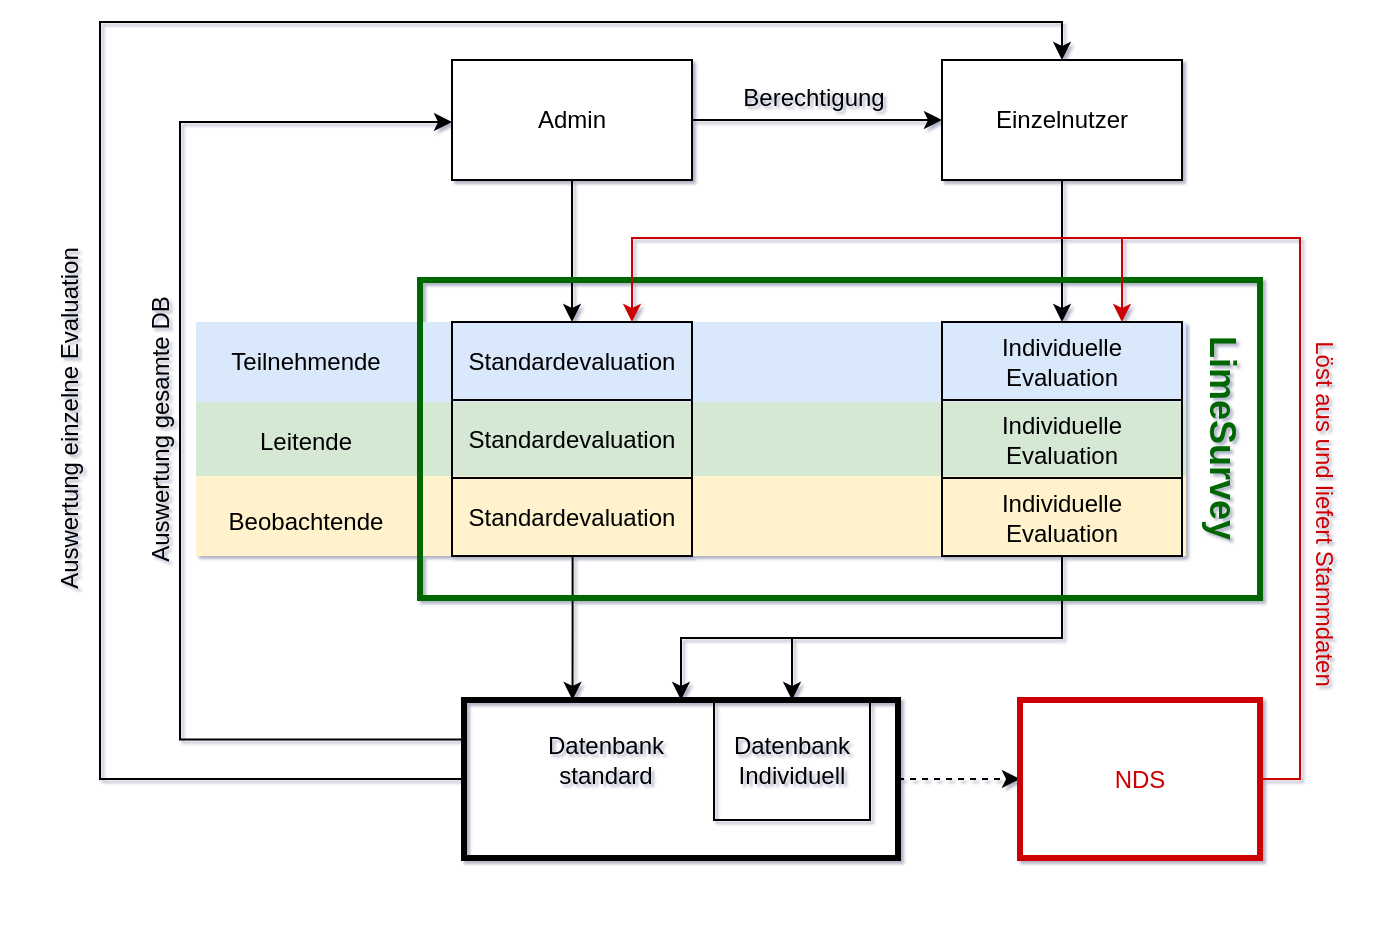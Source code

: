 <mxfile type="github" version="10.6.0"><diagram id="h6Z8vJRAK7DyultmtkcZ" name="Page-1"><mxGraphModel grid="1" dx="858" dy="572" gridSize="10" guides="1" tooltips="1" connect="1" arrows="1" fold="1" page="1" pageScale="1" pageWidth="827" pageHeight="1169" math="0" shadow="1"><root><mxCell id="0" /><mxCell id="1" parent="0" /><mxCell id="cDXqySwd11SMpDHeiXQ6-48" value="" parent="1" vertex="1" style="rounded=0;whiteSpace=wrap;html=1;strokeColor=none;strokeWidth=3;fillColor=none;fontColor=#000000;"><mxGeometry as="geometry" height="469" width="690" y="81" x="90" /></mxCell><mxCell id="cDXqySwd11SMpDHeiXQ6-14" parent="1" style="edgeStyle=orthogonalEdgeStyle;rounded=0;orthogonalLoop=1;jettySize=auto;html=1;entryX=0.5;entryY=0;entryDx=0;entryDy=0;" edge="1" target="cDXqySwd11SMpDHeiXQ6-2" source="FpSBOAo2yKhDHIRfUsUA-1"><mxGeometry as="geometry" relative="1" /></mxCell><mxCell id="cDXqySwd11SMpDHeiXQ6-17" parent="1" style="edgeStyle=orthogonalEdgeStyle;rounded=0;orthogonalLoop=1;jettySize=auto;html=1;" edge="1" target="cDXqySwd11SMpDHeiXQ6-1" source="FpSBOAo2yKhDHIRfUsUA-1"><mxGeometry as="geometry" relative="1"><mxPoint as="targetPoint" y="141.0" x="496" /></mxGeometry></mxCell><mxCell id="FpSBOAo2yKhDHIRfUsUA-1" value="Admin" parent="1" vertex="1" style="rounded=0;whiteSpace=wrap;html=1;"><mxGeometry as="geometry" height="60" width="120" y="111" x="316" /></mxCell><mxCell id="cDXqySwd11SMpDHeiXQ6-15" parent="1" style="edgeStyle=orthogonalEdgeStyle;rounded=0;orthogonalLoop=1;jettySize=auto;html=1;entryX=0.5;entryY=0;entryDx=0;entryDy=0;" edge="1" target="cDXqySwd11SMpDHeiXQ6-3" source="cDXqySwd11SMpDHeiXQ6-1"><mxGeometry as="geometry" relative="1" /></mxCell><mxCell id="cDXqySwd11SMpDHeiXQ6-1" value="Einzelnutzer" parent="1" vertex="1" style="rounded=0;whiteSpace=wrap;html=1;"><mxGeometry as="geometry" height="60" width="120" y="111" x="561" /></mxCell><mxCell id="cDXqySwd11SMpDHeiXQ6-5" value="" parent="1" vertex="1" style="rounded=0;whiteSpace=wrap;html=1;fillColor=#d5e8d4;strokeColor=none;"><mxGeometry as="geometry" height="39" width="495" y="282" x="188" /></mxCell><mxCell id="cDXqySwd11SMpDHeiXQ6-6" value="" parent="1" vertex="1" style="rounded=0;whiteSpace=wrap;html=1;fillColor=#fff2cc;strokeColor=none;"><mxGeometry as="geometry" height="40" width="495" y="319" x="188" /></mxCell><mxCell id="cDXqySwd11SMpDHeiXQ6-4" value="" parent="1" vertex="1" style="rounded=0;whiteSpace=wrap;html=1;fillColor=#dae8fc;strokeColor=none;"><mxGeometry as="geometry" height="40" width="495" y="242" x="188" /></mxCell><mxCell id="cDXqySwd11SMpDHeiXQ6-3" value="Individuelle Evaluation&lt;br&gt;" parent="1" vertex="1" style="rounded=0;whiteSpace=wrap;html=1;fillColor=none;"><mxGeometry as="geometry" height="39" width="120" y="242" x="561" /></mxCell><mxCell id="cDXqySwd11SMpDHeiXQ6-2" value="Standardevaluation" parent="1" vertex="1" style="rounded=0;whiteSpace=wrap;html=1;fillColor=none;"><mxGeometry as="geometry" height="39" width="120" y="242" x="316" /></mxCell><mxCell id="cDXqySwd11SMpDHeiXQ6-7" value="Teilnehmende&lt;br&gt;" parent="1" vertex="1" style="text;html=1;strokeColor=none;fillColor=none;align=center;verticalAlign=middle;whiteSpace=wrap;rounded=0;"><mxGeometry as="geometry" height="20" width="90" y="252" x="198" /></mxCell><mxCell id="cDXqySwd11SMpDHeiXQ6-8" value="Leitende&lt;br&gt;" parent="1" vertex="1" style="text;html=1;strokeColor=none;fillColor=none;align=center;verticalAlign=middle;whiteSpace=wrap;rounded=0;"><mxGeometry as="geometry" height="20" width="90" y="291.5" x="198" /></mxCell><mxCell id="cDXqySwd11SMpDHeiXQ6-9" value="Beobachtende&lt;br&gt;" parent="1" vertex="1" style="text;html=1;strokeColor=none;fillColor=none;align=center;verticalAlign=middle;whiteSpace=wrap;rounded=0;"><mxGeometry as="geometry" height="20" width="90" y="332" x="198" /></mxCell><mxCell id="cDXqySwd11SMpDHeiXQ6-10" value="&lt;span&gt;Standardevaluation&lt;/span&gt;" parent="1" vertex="1" style="rounded=0;whiteSpace=wrap;html=1;fillColor=none;"><mxGeometry as="geometry" height="39" width="120" y="281" x="316" /></mxCell><mxCell id="cDXqySwd11SMpDHeiXQ6-11" value="Individuelle &lt;span&gt;Evaluation&lt;/span&gt;&lt;br&gt;" parent="1" vertex="1" style="rounded=0;whiteSpace=wrap;html=1;fillColor=none;"><mxGeometry as="geometry" height="39" width="120" y="281" x="561" /></mxCell><mxCell id="cDXqySwd11SMpDHeiXQ6-24" parent="1" style="edgeStyle=orthogonalEdgeStyle;rounded=0;orthogonalLoop=1;jettySize=auto;html=1;entryX=0.25;entryY=0;entryDx=0;entryDy=0;" edge="1" target="cDXqySwd11SMpDHeiXQ6-22" source="cDXqySwd11SMpDHeiXQ6-12"><mxGeometry as="geometry" relative="1"><Array as="points"><mxPoint y="395" x="376" /></Array></mxGeometry></mxCell><mxCell id="cDXqySwd11SMpDHeiXQ6-12" value="&lt;span&gt;Standardevaluation&lt;/span&gt;" parent="1" vertex="1" style="rounded=0;whiteSpace=wrap;html=1;fillColor=none;"><mxGeometry as="geometry" height="39" width="120" y="320" x="316" /></mxCell><mxCell id="cDXqySwd11SMpDHeiXQ6-26" parent="1" style="edgeStyle=orthogonalEdgeStyle;rounded=0;orthogonalLoop=1;jettySize=auto;html=1;exitX=0.5;exitY=1;exitDx=0;exitDy=0;entryX=0.5;entryY=0;entryDx=0;entryDy=0;" edge="1" target="cDXqySwd11SMpDHeiXQ6-22" source="cDXqySwd11SMpDHeiXQ6-13"><mxGeometry as="geometry" relative="1"><Array as="points"><mxPoint y="400" x="621" /><mxPoint y="400" x="430" /></Array></mxGeometry></mxCell><mxCell id="cDXqySwd11SMpDHeiXQ6-40" parent="1" style="edgeStyle=orthogonalEdgeStyle;rounded=0;orthogonalLoop=1;jettySize=auto;html=1;entryX=0.5;entryY=0;entryDx=0;entryDy=0;fontColor=#000000;exitX=0.5;exitY=1;exitDx=0;exitDy=0;" edge="1" target="cDXqySwd11SMpDHeiXQ6-23" source="cDXqySwd11SMpDHeiXQ6-13"><mxGeometry as="geometry" relative="1"><Array as="points"><mxPoint y="400" x="621" /><mxPoint y="400" x="486" /></Array></mxGeometry></mxCell><mxCell id="cDXqySwd11SMpDHeiXQ6-13" value="Individuelle &lt;span&gt;Evaluation&lt;/span&gt;&lt;br&gt;" parent="1" vertex="1" style="rounded=0;whiteSpace=wrap;html=1;fillColor=none;"><mxGeometry as="geometry" height="39" width="120" y="320" x="561" /></mxCell><mxCell id="cDXqySwd11SMpDHeiXQ6-18" value="Berechtigung&lt;br&gt;" parent="1" vertex="1" style="text;html=1;strokeColor=none;fillColor=none;align=center;verticalAlign=middle;whiteSpace=wrap;rounded=0;"><mxGeometry as="geometry" height="20" width="80" y="120" x="457" /></mxCell><mxCell id="cDXqySwd11SMpDHeiXQ6-47" parent="1" style="edgeStyle=orthogonalEdgeStyle;rounded=0;orthogonalLoop=1;jettySize=auto;html=1;fontColor=#000000;exitX=0;exitY=0.25;exitDx=0;exitDy=0;" edge="1" source="cDXqySwd11SMpDHeiXQ6-22"><mxGeometry as="geometry" relative="1"><Array as="points"><mxPoint y="450" x="180" /><mxPoint y="142" x="180" /></Array><mxPoint as="targetPoint" y="142" x="316" /></mxGeometry></mxCell><mxCell id="NLZeSv4wPSvqDerCFtoJ-7" parent="1" style="edgeStyle=orthogonalEdgeStyle;rounded=0;orthogonalLoop=1;jettySize=auto;html=1;entryX=0;entryY=0.5;entryDx=0;entryDy=0;dashed=1;" edge="1" target="cDXqySwd11SMpDHeiXQ6-42" source="cDXqySwd11SMpDHeiXQ6-22"><mxGeometry as="geometry" relative="1" /></mxCell><mxCell id="NLZeSv4wPSvqDerCFtoJ-10" parent="1" style="edgeStyle=orthogonalEdgeStyle;rounded=0;orthogonalLoop=1;jettySize=auto;html=1;entryX=0.5;entryY=0;entryDx=0;entryDy=0;strokeColor=#000000;fontColor=#000000;exitX=0;exitY=0.5;exitDx=0;exitDy=0;" edge="1" target="cDXqySwd11SMpDHeiXQ6-1" source="cDXqySwd11SMpDHeiXQ6-22"><mxGeometry as="geometry" relative="1"><Array as="points"><mxPoint y="470" x="140" /><mxPoint y="92" x="140" /><mxPoint y="92" x="621" /></Array></mxGeometry></mxCell><mxCell id="cDXqySwd11SMpDHeiXQ6-22" value="&lt;div&gt;&lt;/div&gt;" parent="1" vertex="1" style="rounded=0;whiteSpace=wrap;html=1;fillColor=none;strokeWidth=3;"><mxGeometry as="geometry" height="79" width="217" y="431" x="322" /></mxCell><mxCell id="cDXqySwd11SMpDHeiXQ6-23" value="&lt;div&gt;Datenbank&lt;/div&gt;&lt;div&gt;Individuell&lt;/div&gt;" parent="1" vertex="1" style="rounded=0;whiteSpace=wrap;html=1;fillColor=none;"><mxGeometry as="geometry" height="60" width="78" y="431" x="447" /></mxCell><mxCell id="cDXqySwd11SMpDHeiXQ6-29" value="Auswertung gesamte DB&lt;br&gt;" parent="1" vertex="1" style="text;html=1;strokeColor=none;fillColor=none;align=center;verticalAlign=middle;whiteSpace=wrap;rounded=0;rotation=-90;"><mxGeometry as="geometry" height="20" width="140" y="285.5" x="100" /></mxCell><mxCell id="cDXqySwd11SMpDHeiXQ6-31" value="Auswertung einzelne&amp;nbsp;&lt;span&gt;Evaluation&lt;/span&gt;&lt;br&gt;" parent="1" vertex="1" style="text;html=1;strokeColor=none;fillColor=none;align=center;verticalAlign=middle;whiteSpace=wrap;rounded=0;rotation=-90;"><mxGeometry as="geometry" height="20" width="186" y="280" x="32" /></mxCell><mxCell id="cDXqySwd11SMpDHeiXQ6-33" value="Datenbank standard&lt;br&gt;" parent="1" vertex="1" style="text;html=1;strokeColor=none;fillColor=none;align=center;verticalAlign=middle;whiteSpace=wrap;rounded=0;fontColor=#000000;"><mxGeometry as="geometry" height="20" width="40" y="451" x="373" /></mxCell><mxCell id="cDXqySwd11SMpDHeiXQ6-21" value="LimeSurvey" parent="1" vertex="1" style="text;html=1;strokeColor=none;fillColor=none;align=center;verticalAlign=middle;whiteSpace=wrap;rounded=0;rotation=90;fontColor=#006600;fontStyle=1;fontSize=18;"><mxGeometry as="geometry" height="20" width="120" y="290" x="641" /></mxCell><mxCell id="cDXqySwd11SMpDHeiXQ6-42" value="&lt;div&gt;NDS&lt;br&gt;&lt;/div&gt;" parent="1" vertex="1" style="rounded=0;whiteSpace=wrap;html=1;strokeColor=#CC0000;strokeWidth=3;fontColor=#CC0000;"><mxGeometry as="geometry" height="79" width="120" y="431" x="600" /></mxCell><mxCell id="NLZeSv4wPSvqDerCFtoJ-4" value="Löst aus und liefert Stammdaten&lt;br&gt;" parent="1" vertex="1" style="text;html=1;strokeColor=none;fillColor=none;align=center;verticalAlign=middle;whiteSpace=wrap;rounded=0;rotation=90;fontColor=#CC0000;"><mxGeometry as="geometry" height="20" width="206" y="328" x="649" /></mxCell><mxCell id="cDXqySwd11SMpDHeiXQ6-20" value="" parent="1" vertex="1" style="rounded=0;whiteSpace=wrap;html=1;fillColor=none;strokeColor=#006600;strokeWidth=3;"><mxGeometry as="geometry" height="159" width="420" y="221" x="300" /></mxCell><mxCell id="NLZeSv4wPSvqDerCFtoJ-2" parent="1" style="edgeStyle=orthogonalEdgeStyle;rounded=0;orthogonalLoop=1;jettySize=auto;html=1;entryX=0.75;entryY=0;entryDx=0;entryDy=0;exitX=1;exitY=0.5;exitDx=0;exitDy=0;strokeColor=#CC0000;" edge="1" target="cDXqySwd11SMpDHeiXQ6-2" source="cDXqySwd11SMpDHeiXQ6-42"><mxGeometry as="geometry" relative="1"><Array as="points"><mxPoint y="470" x="740" /><mxPoint y="200" x="740" /><mxPoint y="200" x="406" /></Array></mxGeometry></mxCell><mxCell id="NLZeSv4wPSvqDerCFtoJ-6" parent="1" style="edgeStyle=orthogonalEdgeStyle;rounded=0;orthogonalLoop=1;jettySize=auto;html=1;entryX=0.75;entryY=0;entryDx=0;entryDy=0;exitX=1;exitY=0.5;exitDx=0;exitDy=0;fontColor=#CC0000;strokeColor=#CC0000;" edge="1" target="cDXqySwd11SMpDHeiXQ6-3" source="cDXqySwd11SMpDHeiXQ6-42"><mxGeometry as="geometry" relative="1"><Array as="points"><mxPoint y="470" x="740" /><mxPoint y="200" x="740" /><mxPoint y="200" x="651" /></Array></mxGeometry></mxCell></root></mxGraphModel></diagram></mxfile>